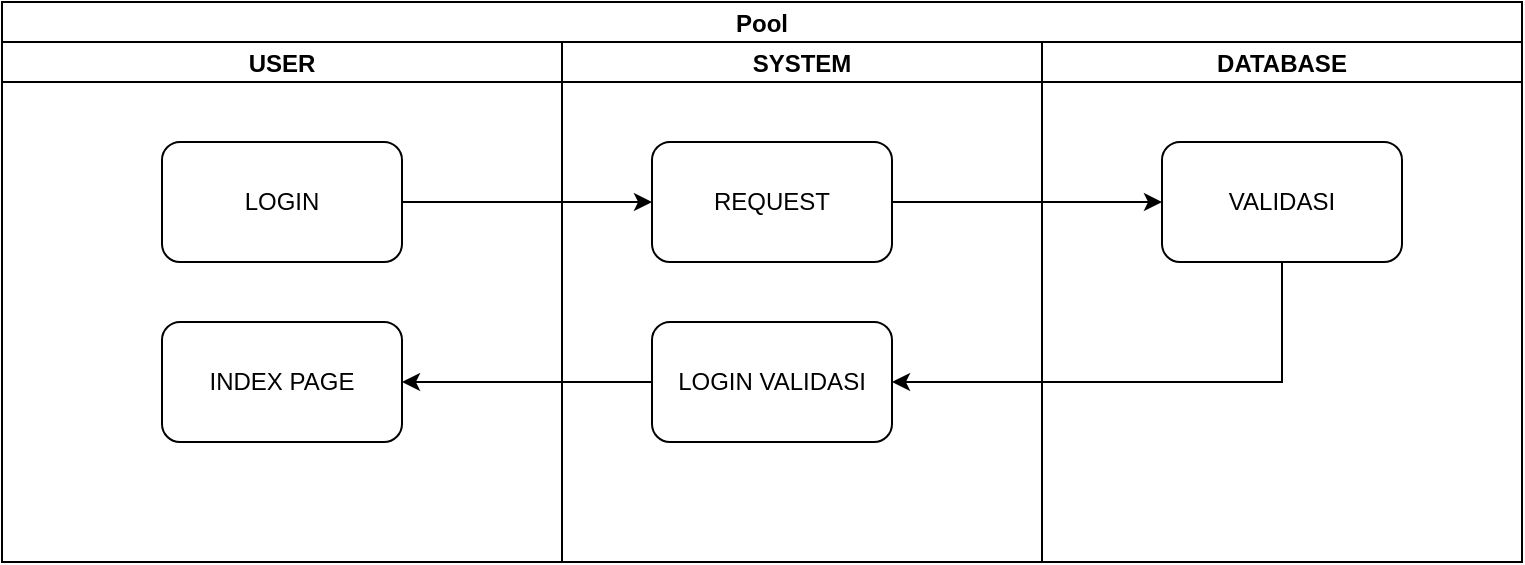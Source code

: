 <mxfile version="18.0.6" type="github">
  <diagram id="2AaTSGa9Z8BQQ-PvD9Bo" name="Page-1">
    <mxGraphModel dx="2062" dy="786" grid="1" gridSize="10" guides="1" tooltips="1" connect="1" arrows="1" fold="1" page="1" pageScale="1" pageWidth="850" pageHeight="1100" math="0" shadow="0">
      <root>
        <mxCell id="0" />
        <mxCell id="1" parent="0" />
        <mxCell id="z37K9zNzW6ptEr3GRiFR-33" value="Pool" style="swimlane;childLayout=stackLayout;resizeParent=1;resizeParentMax=0;startSize=20;" vertex="1" parent="1">
          <mxGeometry x="40" y="120" width="760" height="280" as="geometry" />
        </mxCell>
        <mxCell id="z37K9zNzW6ptEr3GRiFR-34" value="USER" style="swimlane;startSize=20;" vertex="1" parent="z37K9zNzW6ptEr3GRiFR-33">
          <mxGeometry y="20" width="280" height="260" as="geometry" />
        </mxCell>
        <mxCell id="z37K9zNzW6ptEr3GRiFR-38" value="LOGIN" style="rounded=1;whiteSpace=wrap;html=1;" vertex="1" parent="z37K9zNzW6ptEr3GRiFR-34">
          <mxGeometry x="80" y="50" width="120" height="60" as="geometry" />
        </mxCell>
        <mxCell id="z37K9zNzW6ptEr3GRiFR-42" value="INDEX PAGE" style="rounded=1;whiteSpace=wrap;html=1;" vertex="1" parent="z37K9zNzW6ptEr3GRiFR-34">
          <mxGeometry x="80" y="140" width="120" height="60" as="geometry" />
        </mxCell>
        <mxCell id="z37K9zNzW6ptEr3GRiFR-35" value="SYSTEM" style="swimlane;startSize=20;" vertex="1" parent="z37K9zNzW6ptEr3GRiFR-33">
          <mxGeometry x="280" y="20" width="240" height="260" as="geometry" />
        </mxCell>
        <mxCell id="z37K9zNzW6ptEr3GRiFR-39" value="REQUEST" style="rounded=1;whiteSpace=wrap;html=1;" vertex="1" parent="z37K9zNzW6ptEr3GRiFR-35">
          <mxGeometry x="45" y="50" width="120" height="60" as="geometry" />
        </mxCell>
        <mxCell id="z37K9zNzW6ptEr3GRiFR-41" value="LOGIN VALIDASI" style="rounded=1;whiteSpace=wrap;html=1;" vertex="1" parent="z37K9zNzW6ptEr3GRiFR-35">
          <mxGeometry x="45" y="140" width="120" height="60" as="geometry" />
        </mxCell>
        <mxCell id="z37K9zNzW6ptEr3GRiFR-36" value="DATABASE" style="swimlane;startSize=20;" vertex="1" parent="z37K9zNzW6ptEr3GRiFR-33">
          <mxGeometry x="520" y="20" width="240" height="260" as="geometry" />
        </mxCell>
        <mxCell id="z37K9zNzW6ptEr3GRiFR-40" value="VALIDASI" style="rounded=1;whiteSpace=wrap;html=1;" vertex="1" parent="z37K9zNzW6ptEr3GRiFR-36">
          <mxGeometry x="60" y="50" width="120" height="60" as="geometry" />
        </mxCell>
        <mxCell id="z37K9zNzW6ptEr3GRiFR-43" style="edgeStyle=orthogonalEdgeStyle;rounded=0;orthogonalLoop=1;jettySize=auto;html=1;entryX=0;entryY=0.5;entryDx=0;entryDy=0;" edge="1" parent="z37K9zNzW6ptEr3GRiFR-33" source="z37K9zNzW6ptEr3GRiFR-38" target="z37K9zNzW6ptEr3GRiFR-39">
          <mxGeometry relative="1" as="geometry" />
        </mxCell>
        <mxCell id="z37K9zNzW6ptEr3GRiFR-44" style="edgeStyle=orthogonalEdgeStyle;rounded=0;orthogonalLoop=1;jettySize=auto;html=1;" edge="1" parent="z37K9zNzW6ptEr3GRiFR-33" source="z37K9zNzW6ptEr3GRiFR-39" target="z37K9zNzW6ptEr3GRiFR-40">
          <mxGeometry relative="1" as="geometry" />
        </mxCell>
        <mxCell id="z37K9zNzW6ptEr3GRiFR-45" style="edgeStyle=orthogonalEdgeStyle;rounded=0;orthogonalLoop=1;jettySize=auto;html=1;entryX=1;entryY=0.5;entryDx=0;entryDy=0;" edge="1" parent="z37K9zNzW6ptEr3GRiFR-33" source="z37K9zNzW6ptEr3GRiFR-40" target="z37K9zNzW6ptEr3GRiFR-41">
          <mxGeometry relative="1" as="geometry">
            <Array as="points">
              <mxPoint x="640" y="190" />
            </Array>
          </mxGeometry>
        </mxCell>
        <mxCell id="z37K9zNzW6ptEr3GRiFR-46" style="edgeStyle=orthogonalEdgeStyle;rounded=0;orthogonalLoop=1;jettySize=auto;html=1;entryX=1;entryY=0.5;entryDx=0;entryDy=0;" edge="1" parent="z37K9zNzW6ptEr3GRiFR-33" source="z37K9zNzW6ptEr3GRiFR-41" target="z37K9zNzW6ptEr3GRiFR-42">
          <mxGeometry relative="1" as="geometry" />
        </mxCell>
      </root>
    </mxGraphModel>
  </diagram>
</mxfile>
